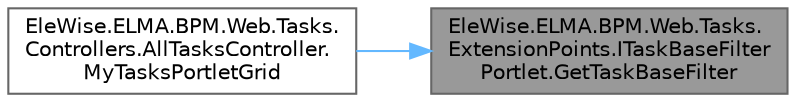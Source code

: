 digraph "EleWise.ELMA.BPM.Web.Tasks.ExtensionPoints.ITaskBaseFilterPortlet.GetTaskBaseFilter"
{
 // LATEX_PDF_SIZE
  bgcolor="transparent";
  edge [fontname=Helvetica,fontsize=10,labelfontname=Helvetica,labelfontsize=10];
  node [fontname=Helvetica,fontsize=10,shape=box,height=0.2,width=0.4];
  rankdir="RL";
  Node1 [id="Node000001",label="EleWise.ELMA.BPM.Web.Tasks.\lExtensionPoints.ITaskBaseFilter\lPortlet.GetTaskBaseFilter",height=0.2,width=0.4,color="gray40", fillcolor="grey60", style="filled", fontcolor="black",tooltip="Возвращает фильтр для задач"];
  Node1 -> Node2 [id="edge1_Node000001_Node000002",dir="back",color="steelblue1",style="solid",tooltip=" "];
  Node2 [id="Node000002",label="EleWise.ELMA.BPM.Web.Tasks.\lControllers.AllTasksController.\lMyTasksPortletGrid",height=0.2,width=0.4,color="grey40", fillcolor="white", style="filled",URL="$class_ele_wise_1_1_e_l_m_a_1_1_b_p_m_1_1_web_1_1_tasks_1_1_controllers_1_1_all_tasks_controller.html#ac94d1b78a50a435a6152b08bf216bbcd",tooltip=" "];
}
